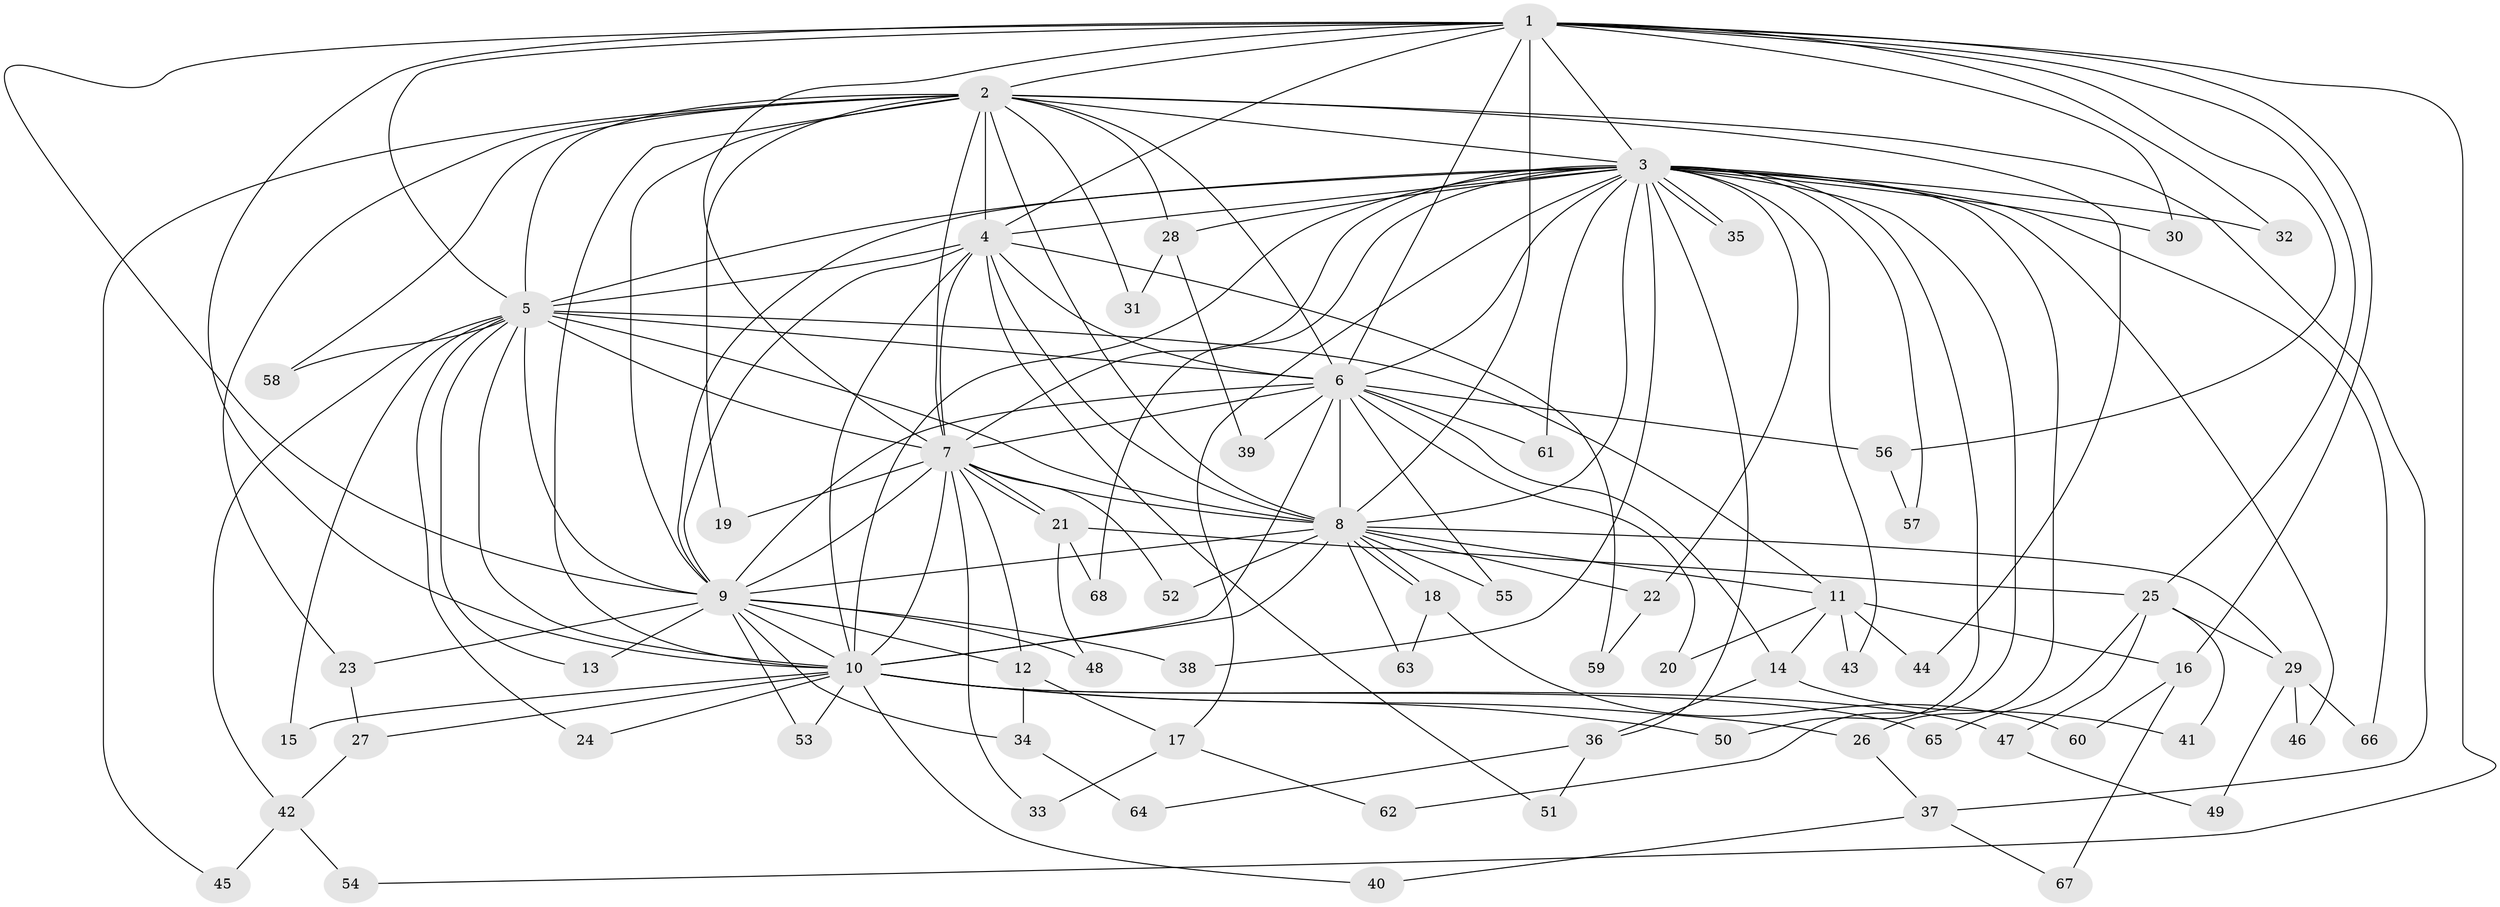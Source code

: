 // coarse degree distribution, {3: 0.2857142857142857, 11: 0.14285714285714285, 10: 0.09523809523809523, 4: 0.09523809523809523, 7: 0.09523809523809523, 14: 0.047619047619047616, 1: 0.047619047619047616, 9: 0.047619047619047616, 2: 0.047619047619047616, 5: 0.047619047619047616, 6: 0.047619047619047616}
// Generated by graph-tools (version 1.1) at 2025/36/03/04/25 23:36:15]
// undirected, 68 vertices, 161 edges
graph export_dot {
  node [color=gray90,style=filled];
  1;
  2;
  3;
  4;
  5;
  6;
  7;
  8;
  9;
  10;
  11;
  12;
  13;
  14;
  15;
  16;
  17;
  18;
  19;
  20;
  21;
  22;
  23;
  24;
  25;
  26;
  27;
  28;
  29;
  30;
  31;
  32;
  33;
  34;
  35;
  36;
  37;
  38;
  39;
  40;
  41;
  42;
  43;
  44;
  45;
  46;
  47;
  48;
  49;
  50;
  51;
  52;
  53;
  54;
  55;
  56;
  57;
  58;
  59;
  60;
  61;
  62;
  63;
  64;
  65;
  66;
  67;
  68;
  1 -- 2;
  1 -- 3;
  1 -- 4;
  1 -- 5;
  1 -- 6;
  1 -- 7;
  1 -- 8;
  1 -- 9;
  1 -- 10;
  1 -- 16;
  1 -- 25;
  1 -- 30;
  1 -- 32;
  1 -- 54;
  1 -- 56;
  2 -- 3;
  2 -- 4;
  2 -- 5;
  2 -- 6;
  2 -- 7;
  2 -- 8;
  2 -- 9;
  2 -- 10;
  2 -- 19;
  2 -- 23;
  2 -- 28;
  2 -- 31;
  2 -- 37;
  2 -- 44;
  2 -- 45;
  2 -- 58;
  3 -- 4;
  3 -- 5;
  3 -- 6;
  3 -- 7;
  3 -- 8;
  3 -- 9;
  3 -- 10;
  3 -- 17;
  3 -- 22;
  3 -- 26;
  3 -- 28;
  3 -- 30;
  3 -- 32;
  3 -- 35;
  3 -- 35;
  3 -- 36;
  3 -- 38;
  3 -- 43;
  3 -- 46;
  3 -- 50;
  3 -- 57;
  3 -- 61;
  3 -- 62;
  3 -- 66;
  3 -- 68;
  4 -- 5;
  4 -- 6;
  4 -- 7;
  4 -- 8;
  4 -- 9;
  4 -- 10;
  4 -- 51;
  4 -- 59;
  5 -- 6;
  5 -- 7;
  5 -- 8;
  5 -- 9;
  5 -- 10;
  5 -- 11;
  5 -- 13;
  5 -- 15;
  5 -- 24;
  5 -- 42;
  5 -- 58;
  6 -- 7;
  6 -- 8;
  6 -- 9;
  6 -- 10;
  6 -- 14;
  6 -- 20;
  6 -- 39;
  6 -- 55;
  6 -- 56;
  6 -- 61;
  7 -- 8;
  7 -- 9;
  7 -- 10;
  7 -- 12;
  7 -- 19;
  7 -- 21;
  7 -- 21;
  7 -- 33;
  7 -- 52;
  8 -- 9;
  8 -- 10;
  8 -- 11;
  8 -- 18;
  8 -- 18;
  8 -- 22;
  8 -- 29;
  8 -- 52;
  8 -- 55;
  8 -- 63;
  9 -- 10;
  9 -- 12;
  9 -- 13;
  9 -- 23;
  9 -- 34;
  9 -- 38;
  9 -- 48;
  9 -- 53;
  10 -- 15;
  10 -- 24;
  10 -- 26;
  10 -- 27;
  10 -- 40;
  10 -- 47;
  10 -- 50;
  10 -- 53;
  10 -- 65;
  11 -- 14;
  11 -- 16;
  11 -- 20;
  11 -- 43;
  11 -- 44;
  12 -- 17;
  12 -- 34;
  14 -- 36;
  14 -- 41;
  16 -- 60;
  16 -- 67;
  17 -- 33;
  17 -- 62;
  18 -- 60;
  18 -- 63;
  21 -- 25;
  21 -- 48;
  21 -- 68;
  22 -- 59;
  23 -- 27;
  25 -- 29;
  25 -- 41;
  25 -- 47;
  25 -- 65;
  26 -- 37;
  27 -- 42;
  28 -- 31;
  28 -- 39;
  29 -- 46;
  29 -- 49;
  29 -- 66;
  34 -- 64;
  36 -- 51;
  36 -- 64;
  37 -- 40;
  37 -- 67;
  42 -- 45;
  42 -- 54;
  47 -- 49;
  56 -- 57;
}
